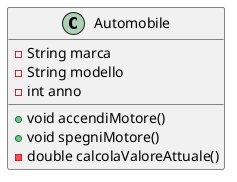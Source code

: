 @startuml
class Automobile {
    - String marca
    - String modello
    - int anno

    + void accendiMotore()
    + void spegniMotore()
    - double calcolaValoreAttuale()
}
@enduml
